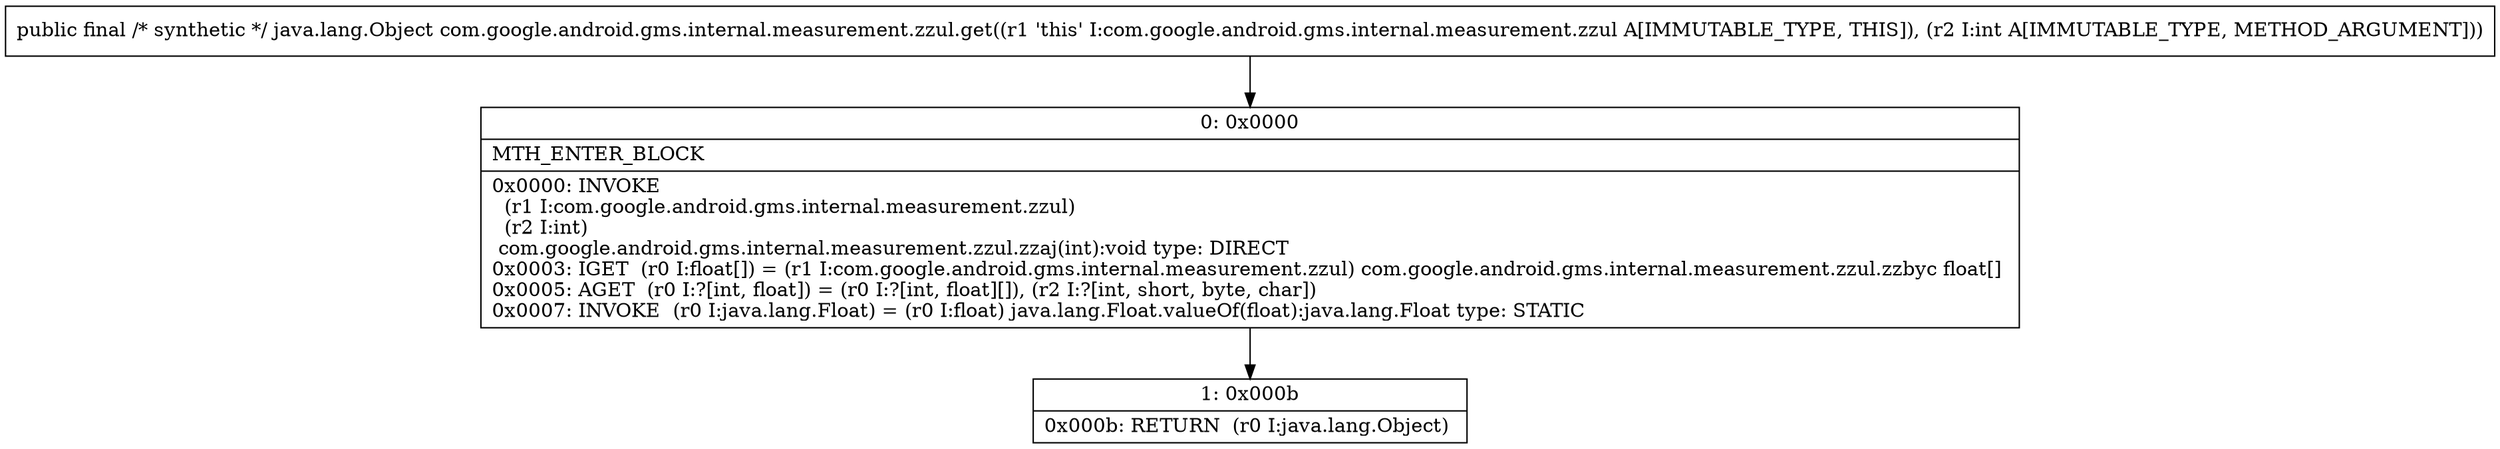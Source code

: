 digraph "CFG forcom.google.android.gms.internal.measurement.zzul.get(I)Ljava\/lang\/Object;" {
Node_0 [shape=record,label="{0\:\ 0x0000|MTH_ENTER_BLOCK\l|0x0000: INVOKE  \l  (r1 I:com.google.android.gms.internal.measurement.zzul)\l  (r2 I:int)\l com.google.android.gms.internal.measurement.zzul.zzaj(int):void type: DIRECT \l0x0003: IGET  (r0 I:float[]) = (r1 I:com.google.android.gms.internal.measurement.zzul) com.google.android.gms.internal.measurement.zzul.zzbyc float[] \l0x0005: AGET  (r0 I:?[int, float]) = (r0 I:?[int, float][]), (r2 I:?[int, short, byte, char]) \l0x0007: INVOKE  (r0 I:java.lang.Float) = (r0 I:float) java.lang.Float.valueOf(float):java.lang.Float type: STATIC \l}"];
Node_1 [shape=record,label="{1\:\ 0x000b|0x000b: RETURN  (r0 I:java.lang.Object) \l}"];
MethodNode[shape=record,label="{public final \/* synthetic *\/ java.lang.Object com.google.android.gms.internal.measurement.zzul.get((r1 'this' I:com.google.android.gms.internal.measurement.zzul A[IMMUTABLE_TYPE, THIS]), (r2 I:int A[IMMUTABLE_TYPE, METHOD_ARGUMENT])) }"];
MethodNode -> Node_0;
Node_0 -> Node_1;
}

